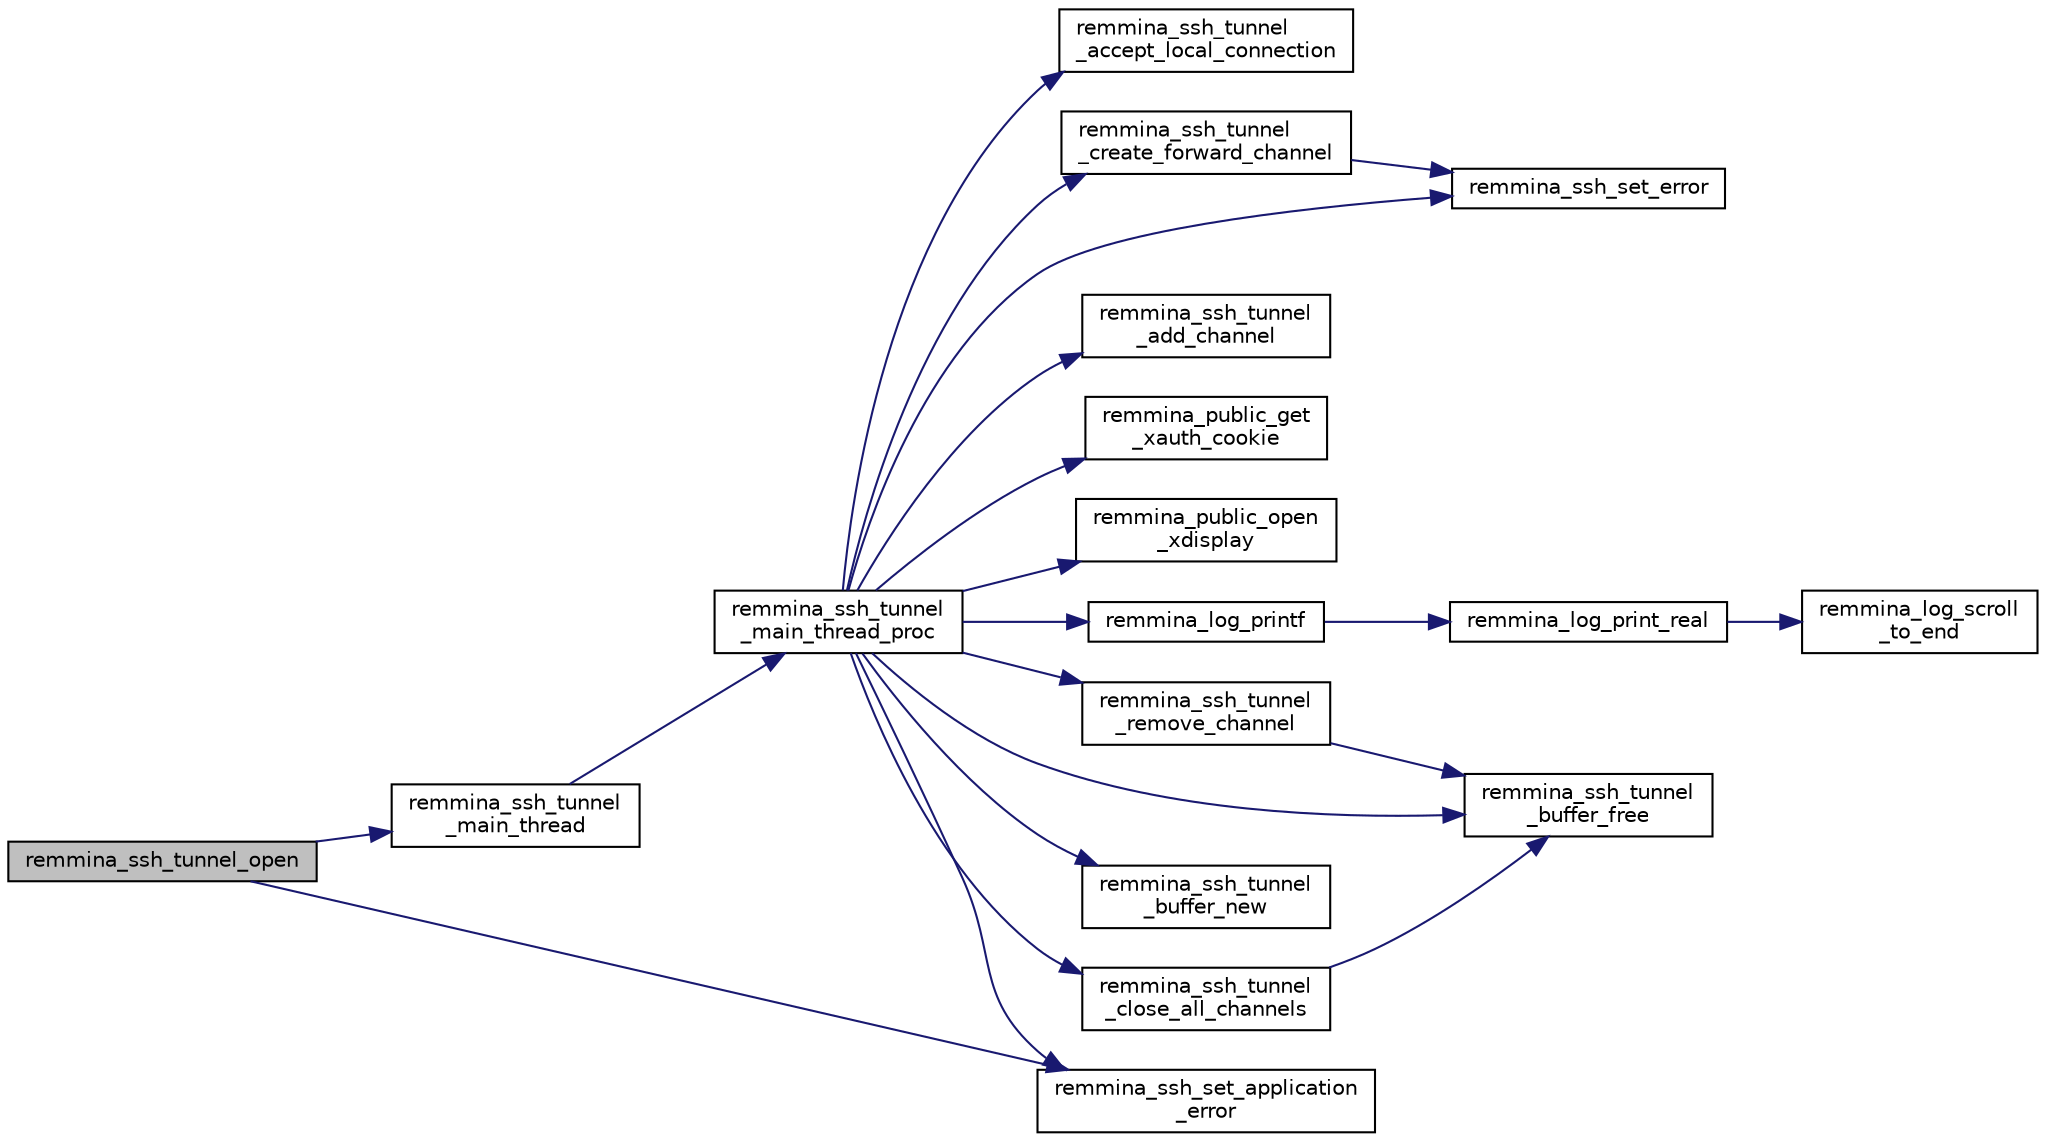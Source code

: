 digraph "remmina_ssh_tunnel_open"
{
  edge [fontname="Helvetica",fontsize="10",labelfontname="Helvetica",labelfontsize="10"];
  node [fontname="Helvetica",fontsize="10",shape=record];
  rankdir="LR";
  Node793 [label="remmina_ssh_tunnel_open",height=0.2,width=0.4,color="black", fillcolor="grey75", style="filled", fontcolor="black"];
  Node793 -> Node794 [color="midnightblue",fontsize="10",style="solid",fontname="Helvetica"];
  Node794 [label="remmina_ssh_tunnel\l_main_thread",height=0.2,width=0.4,color="black", fillcolor="white", style="filled",URL="$remmina__ssh_8c.html#a879c1981a3b643529d64107a653016a6"];
  Node794 -> Node795 [color="midnightblue",fontsize="10",style="solid",fontname="Helvetica"];
  Node795 [label="remmina_ssh_tunnel\l_main_thread_proc",height=0.2,width=0.4,color="black", fillcolor="white", style="filled",URL="$remmina__ssh_8c.html#a2c47bcbe038c0d5a393a781c96a5a549"];
  Node795 -> Node796 [color="midnightblue",fontsize="10",style="solid",fontname="Helvetica"];
  Node796 [label="remmina_ssh_tunnel\l_accept_local_connection",height=0.2,width=0.4,color="black", fillcolor="white", style="filled",URL="$remmina__ssh_8c.html#adfb126fb9595267014cd23fff62b263f"];
  Node795 -> Node797 [color="midnightblue",fontsize="10",style="solid",fontname="Helvetica"];
  Node797 [label="remmina_ssh_tunnel\l_create_forward_channel",height=0.2,width=0.4,color="black", fillcolor="white", style="filled",URL="$remmina__ssh_8c.html#a66cb74166024b200057742c2759f2bd4"];
  Node797 -> Node798 [color="midnightblue",fontsize="10",style="solid",fontname="Helvetica"];
  Node798 [label="remmina_ssh_set_error",height=0.2,width=0.4,color="black", fillcolor="white", style="filled",URL="$remmina__ssh_8c.html#abc556f0a4335083436f6e19c204fa553"];
  Node795 -> Node799 [color="midnightblue",fontsize="10",style="solid",fontname="Helvetica"];
  Node799 [label="remmina_ssh_tunnel\l_add_channel",height=0.2,width=0.4,color="black", fillcolor="white", style="filled",URL="$remmina__ssh_8c.html#adaef1d3421eb94d12d1b5df1fb88f9b5"];
  Node795 -> Node798 [color="midnightblue",fontsize="10",style="solid",fontname="Helvetica"];
  Node795 -> Node800 [color="midnightblue",fontsize="10",style="solid",fontname="Helvetica"];
  Node800 [label="remmina_public_get\l_xauth_cookie",height=0.2,width=0.4,color="black", fillcolor="white", style="filled",URL="$remmina__public_8c.html#a12ba081432e5f32cf8287231d4779ecf"];
  Node795 -> Node801 [color="midnightblue",fontsize="10",style="solid",fontname="Helvetica"];
  Node801 [label="remmina_ssh_set_application\l_error",height=0.2,width=0.4,color="black", fillcolor="white", style="filled",URL="$remmina__ssh_8c.html#a1f3297263703b4259c1c9607d710995d"];
  Node795 -> Node802 [color="midnightblue",fontsize="10",style="solid",fontname="Helvetica"];
  Node802 [label="remmina_public_open\l_xdisplay",height=0.2,width=0.4,color="black", fillcolor="white", style="filled",URL="$remmina__public_8c.html#a52656bbe00a83068f36337f449bdc767"];
  Node795 -> Node803 [color="midnightblue",fontsize="10",style="solid",fontname="Helvetica"];
  Node803 [label="remmina_log_printf",height=0.2,width=0.4,color="black", fillcolor="white", style="filled",URL="$remmina__log_8c.html#ac7848510c1fe1990c992e28cd31af9d8"];
  Node803 -> Node804 [color="midnightblue",fontsize="10",style="solid",fontname="Helvetica"];
  Node804 [label="remmina_log_print_real",height=0.2,width=0.4,color="black", fillcolor="white", style="filled",URL="$remmina__log_8c.html#a7cbb8cc1b0525ae49248a84fb4b2b1a1"];
  Node804 -> Node805 [color="midnightblue",fontsize="10",style="solid",fontname="Helvetica"];
  Node805 [label="remmina_log_scroll\l_to_end",height=0.2,width=0.4,color="black", fillcolor="white", style="filled",URL="$remmina__log_8c.html#a6a5cc60197293b97a0c6fa2a471b221b"];
  Node795 -> Node806 [color="midnightblue",fontsize="10",style="solid",fontname="Helvetica"];
  Node806 [label="remmina_ssh_tunnel\l_remove_channel",height=0.2,width=0.4,color="black", fillcolor="white", style="filled",URL="$remmina__ssh_8c.html#a1788658f417dd6b5c3a71b5d0816ec1a"];
  Node806 -> Node807 [color="midnightblue",fontsize="10",style="solid",fontname="Helvetica"];
  Node807 [label="remmina_ssh_tunnel\l_buffer_free",height=0.2,width=0.4,color="black", fillcolor="white", style="filled",URL="$remmina__ssh_8c.html#a2dc66f410992afe4c2b9ad5bda770d6c"];
  Node795 -> Node808 [color="midnightblue",fontsize="10",style="solid",fontname="Helvetica"];
  Node808 [label="remmina_ssh_tunnel\l_buffer_new",height=0.2,width=0.4,color="black", fillcolor="white", style="filled",URL="$remmina__ssh_8c.html#ae2c4f938ccb0f2b94e3ef8af9f69747a"];
  Node795 -> Node807 [color="midnightblue",fontsize="10",style="solid",fontname="Helvetica"];
  Node795 -> Node809 [color="midnightblue",fontsize="10",style="solid",fontname="Helvetica"];
  Node809 [label="remmina_ssh_tunnel\l_close_all_channels",height=0.2,width=0.4,color="black", fillcolor="white", style="filled",URL="$remmina__ssh_8c.html#a0a0aff99448b4eec63bf11d7a4bb9ab7"];
  Node809 -> Node807 [color="midnightblue",fontsize="10",style="solid",fontname="Helvetica"];
  Node793 -> Node801 [color="midnightblue",fontsize="10",style="solid",fontname="Helvetica"];
}

